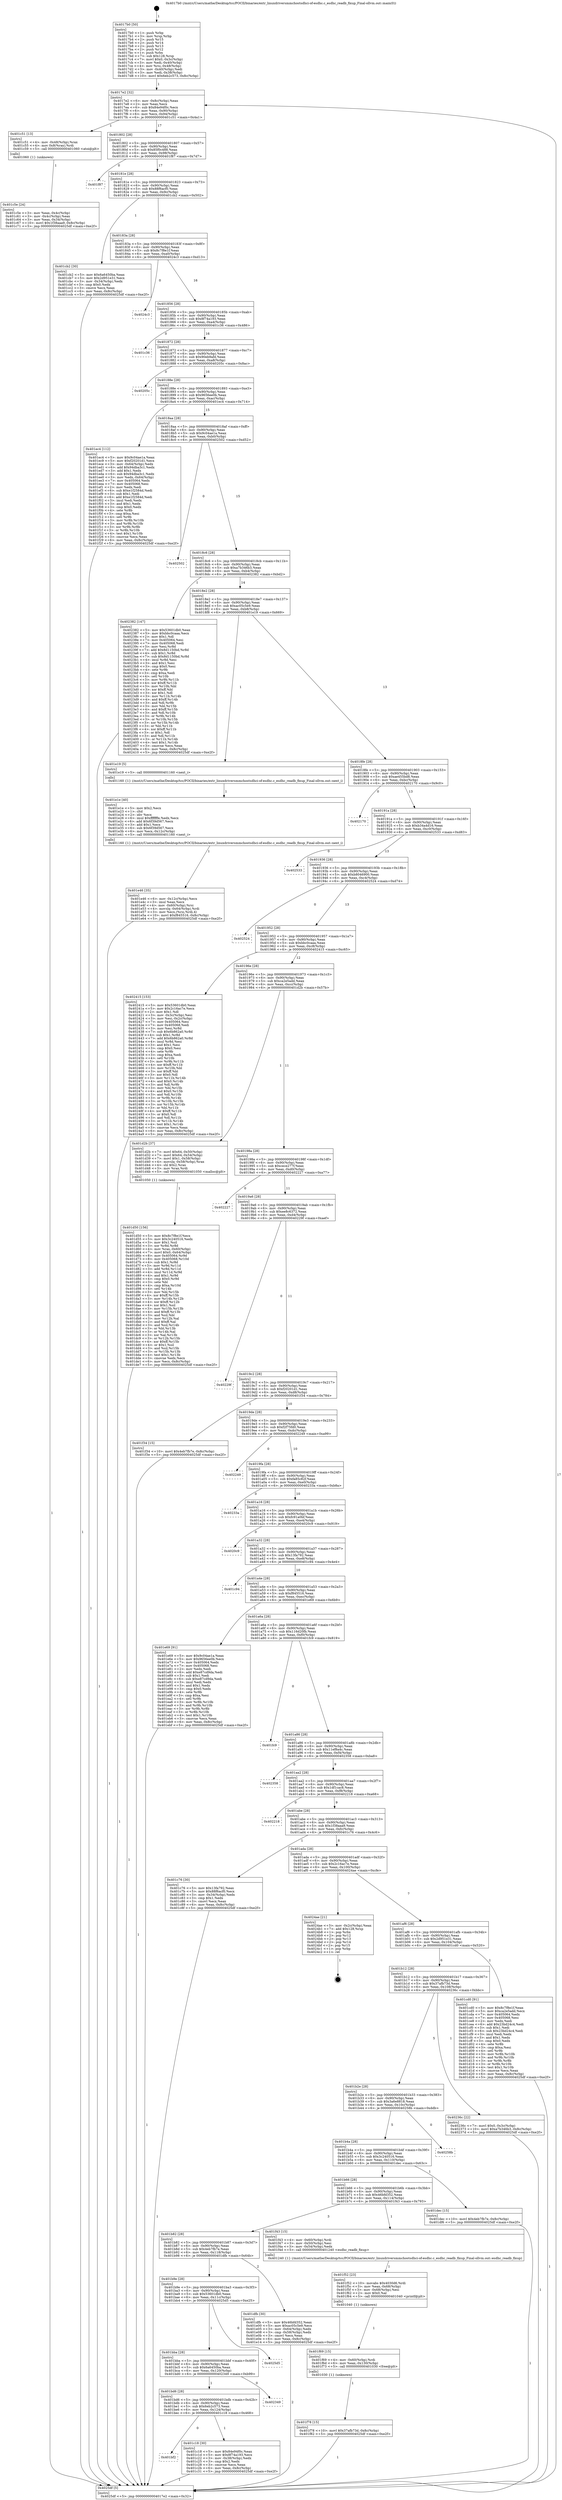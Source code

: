 digraph "0x4017b0" {
  label = "0x4017b0 (/mnt/c/Users/mathe/Desktop/tcc/POCII/binaries/extr_linuxdriversmmchostsdhci-of-esdhc.c_esdhc_readb_fixup_Final-ollvm.out::main(0))"
  labelloc = "t"
  node[shape=record]

  Entry [label="",width=0.3,height=0.3,shape=circle,fillcolor=black,style=filled]
  "0x4017e2" [label="{
     0x4017e2 [32]\l
     | [instrs]\l
     &nbsp;&nbsp;0x4017e2 \<+6\>: mov -0x8c(%rbp),%eax\l
     &nbsp;&nbsp;0x4017e8 \<+2\>: mov %eax,%ecx\l
     &nbsp;&nbsp;0x4017ea \<+6\>: sub $0x84e94f0c,%ecx\l
     &nbsp;&nbsp;0x4017f0 \<+6\>: mov %eax,-0x90(%rbp)\l
     &nbsp;&nbsp;0x4017f6 \<+6\>: mov %ecx,-0x94(%rbp)\l
     &nbsp;&nbsp;0x4017fc \<+6\>: je 0000000000401c51 \<main+0x4a1\>\l
  }"]
  "0x401c51" [label="{
     0x401c51 [13]\l
     | [instrs]\l
     &nbsp;&nbsp;0x401c51 \<+4\>: mov -0x48(%rbp),%rax\l
     &nbsp;&nbsp;0x401c55 \<+4\>: mov 0x8(%rax),%rdi\l
     &nbsp;&nbsp;0x401c59 \<+5\>: call 0000000000401060 \<atoi@plt\>\l
     | [calls]\l
     &nbsp;&nbsp;0x401060 \{1\} (unknown)\l
  }"]
  "0x401802" [label="{
     0x401802 [28]\l
     | [instrs]\l
     &nbsp;&nbsp;0x401802 \<+5\>: jmp 0000000000401807 \<main+0x57\>\l
     &nbsp;&nbsp;0x401807 \<+6\>: mov -0x90(%rbp),%eax\l
     &nbsp;&nbsp;0x40180d \<+5\>: sub $0x85f0c488,%eax\l
     &nbsp;&nbsp;0x401812 \<+6\>: mov %eax,-0x98(%rbp)\l
     &nbsp;&nbsp;0x401818 \<+6\>: je 0000000000401f87 \<main+0x7d7\>\l
  }"]
  Exit [label="",width=0.3,height=0.3,shape=circle,fillcolor=black,style=filled,peripheries=2]
  "0x401f87" [label="{
     0x401f87\l
  }", style=dashed]
  "0x40181e" [label="{
     0x40181e [28]\l
     | [instrs]\l
     &nbsp;&nbsp;0x40181e \<+5\>: jmp 0000000000401823 \<main+0x73\>\l
     &nbsp;&nbsp;0x401823 \<+6\>: mov -0x90(%rbp),%eax\l
     &nbsp;&nbsp;0x401829 \<+5\>: sub $0x88f6acf0,%eax\l
     &nbsp;&nbsp;0x40182e \<+6\>: mov %eax,-0x9c(%rbp)\l
     &nbsp;&nbsp;0x401834 \<+6\>: je 0000000000401cb2 \<main+0x502\>\l
  }"]
  "0x401f78" [label="{
     0x401f78 [15]\l
     | [instrs]\l
     &nbsp;&nbsp;0x401f78 \<+10\>: movl $0x37afb73d,-0x8c(%rbp)\l
     &nbsp;&nbsp;0x401f82 \<+5\>: jmp 00000000004025df \<main+0xe2f\>\l
  }"]
  "0x401cb2" [label="{
     0x401cb2 [30]\l
     | [instrs]\l
     &nbsp;&nbsp;0x401cb2 \<+5\>: mov $0x6a6450ba,%eax\l
     &nbsp;&nbsp;0x401cb7 \<+5\>: mov $0x2d951e31,%ecx\l
     &nbsp;&nbsp;0x401cbc \<+3\>: mov -0x34(%rbp),%edx\l
     &nbsp;&nbsp;0x401cbf \<+3\>: cmp $0x0,%edx\l
     &nbsp;&nbsp;0x401cc2 \<+3\>: cmove %ecx,%eax\l
     &nbsp;&nbsp;0x401cc5 \<+6\>: mov %eax,-0x8c(%rbp)\l
     &nbsp;&nbsp;0x401ccb \<+5\>: jmp 00000000004025df \<main+0xe2f\>\l
  }"]
  "0x40183a" [label="{
     0x40183a [28]\l
     | [instrs]\l
     &nbsp;&nbsp;0x40183a \<+5\>: jmp 000000000040183f \<main+0x8f\>\l
     &nbsp;&nbsp;0x40183f \<+6\>: mov -0x90(%rbp),%eax\l
     &nbsp;&nbsp;0x401845 \<+5\>: sub $0x8c7f8e1f,%eax\l
     &nbsp;&nbsp;0x40184a \<+6\>: mov %eax,-0xa0(%rbp)\l
     &nbsp;&nbsp;0x401850 \<+6\>: je 00000000004024c3 \<main+0xd13\>\l
  }"]
  "0x401f69" [label="{
     0x401f69 [15]\l
     | [instrs]\l
     &nbsp;&nbsp;0x401f69 \<+4\>: mov -0x60(%rbp),%rdi\l
     &nbsp;&nbsp;0x401f6d \<+6\>: mov %eax,-0x130(%rbp)\l
     &nbsp;&nbsp;0x401f73 \<+5\>: call 0000000000401030 \<free@plt\>\l
     | [calls]\l
     &nbsp;&nbsp;0x401030 \{1\} (unknown)\l
  }"]
  "0x4024c3" [label="{
     0x4024c3\l
  }", style=dashed]
  "0x401856" [label="{
     0x401856 [28]\l
     | [instrs]\l
     &nbsp;&nbsp;0x401856 \<+5\>: jmp 000000000040185b \<main+0xab\>\l
     &nbsp;&nbsp;0x40185b \<+6\>: mov -0x90(%rbp),%eax\l
     &nbsp;&nbsp;0x401861 \<+5\>: sub $0x8f74a193,%eax\l
     &nbsp;&nbsp;0x401866 \<+6\>: mov %eax,-0xa4(%rbp)\l
     &nbsp;&nbsp;0x40186c \<+6\>: je 0000000000401c36 \<main+0x486\>\l
  }"]
  "0x401f52" [label="{
     0x401f52 [23]\l
     | [instrs]\l
     &nbsp;&nbsp;0x401f52 \<+10\>: movabs $0x4030d6,%rdi\l
     &nbsp;&nbsp;0x401f5c \<+3\>: mov %eax,-0x68(%rbp)\l
     &nbsp;&nbsp;0x401f5f \<+3\>: mov -0x68(%rbp),%esi\l
     &nbsp;&nbsp;0x401f62 \<+2\>: mov $0x0,%al\l
     &nbsp;&nbsp;0x401f64 \<+5\>: call 0000000000401040 \<printf@plt\>\l
     | [calls]\l
     &nbsp;&nbsp;0x401040 \{1\} (unknown)\l
  }"]
  "0x401c36" [label="{
     0x401c36\l
  }", style=dashed]
  "0x401872" [label="{
     0x401872 [28]\l
     | [instrs]\l
     &nbsp;&nbsp;0x401872 \<+5\>: jmp 0000000000401877 \<main+0xc7\>\l
     &nbsp;&nbsp;0x401877 \<+6\>: mov -0x90(%rbp),%eax\l
     &nbsp;&nbsp;0x40187d \<+5\>: sub $0x90eb9afd,%eax\l
     &nbsp;&nbsp;0x401882 \<+6\>: mov %eax,-0xa8(%rbp)\l
     &nbsp;&nbsp;0x401888 \<+6\>: je 000000000040205c \<main+0x8ac\>\l
  }"]
  "0x401e46" [label="{
     0x401e46 [35]\l
     | [instrs]\l
     &nbsp;&nbsp;0x401e46 \<+6\>: mov -0x12c(%rbp),%ecx\l
     &nbsp;&nbsp;0x401e4c \<+3\>: imul %eax,%ecx\l
     &nbsp;&nbsp;0x401e4f \<+4\>: mov -0x60(%rbp),%rsi\l
     &nbsp;&nbsp;0x401e53 \<+4\>: movslq -0x64(%rbp),%rdi\l
     &nbsp;&nbsp;0x401e57 \<+3\>: mov %ecx,(%rsi,%rdi,4)\l
     &nbsp;&nbsp;0x401e5a \<+10\>: movl $0xf845516,-0x8c(%rbp)\l
     &nbsp;&nbsp;0x401e64 \<+5\>: jmp 00000000004025df \<main+0xe2f\>\l
  }"]
  "0x40205c" [label="{
     0x40205c\l
  }", style=dashed]
  "0x40188e" [label="{
     0x40188e [28]\l
     | [instrs]\l
     &nbsp;&nbsp;0x40188e \<+5\>: jmp 0000000000401893 \<main+0xe3\>\l
     &nbsp;&nbsp;0x401893 \<+6\>: mov -0x90(%rbp),%eax\l
     &nbsp;&nbsp;0x401899 \<+5\>: sub $0x9656ee0b,%eax\l
     &nbsp;&nbsp;0x40189e \<+6\>: mov %eax,-0xac(%rbp)\l
     &nbsp;&nbsp;0x4018a4 \<+6\>: je 0000000000401ec4 \<main+0x714\>\l
  }"]
  "0x401e1e" [label="{
     0x401e1e [40]\l
     | [instrs]\l
     &nbsp;&nbsp;0x401e1e \<+5\>: mov $0x2,%ecx\l
     &nbsp;&nbsp;0x401e23 \<+1\>: cltd\l
     &nbsp;&nbsp;0x401e24 \<+2\>: idiv %ecx\l
     &nbsp;&nbsp;0x401e26 \<+6\>: imul $0xfffffffe,%edx,%ecx\l
     &nbsp;&nbsp;0x401e2c \<+6\>: add $0x6f39d567,%ecx\l
     &nbsp;&nbsp;0x401e32 \<+3\>: add $0x1,%ecx\l
     &nbsp;&nbsp;0x401e35 \<+6\>: sub $0x6f39d567,%ecx\l
     &nbsp;&nbsp;0x401e3b \<+6\>: mov %ecx,-0x12c(%rbp)\l
     &nbsp;&nbsp;0x401e41 \<+5\>: call 0000000000401160 \<next_i\>\l
     | [calls]\l
     &nbsp;&nbsp;0x401160 \{1\} (/mnt/c/Users/mathe/Desktop/tcc/POCII/binaries/extr_linuxdriversmmchostsdhci-of-esdhc.c_esdhc_readb_fixup_Final-ollvm.out::next_i)\l
  }"]
  "0x401ec4" [label="{
     0x401ec4 [112]\l
     | [instrs]\l
     &nbsp;&nbsp;0x401ec4 \<+5\>: mov $0x9c04ae1a,%eax\l
     &nbsp;&nbsp;0x401ec9 \<+5\>: mov $0xf20201d1,%ecx\l
     &nbsp;&nbsp;0x401ece \<+3\>: mov -0x64(%rbp),%edx\l
     &nbsp;&nbsp;0x401ed1 \<+6\>: add $0x94dba3c1,%edx\l
     &nbsp;&nbsp;0x401ed7 \<+3\>: add $0x1,%edx\l
     &nbsp;&nbsp;0x401eda \<+6\>: sub $0x94dba3c1,%edx\l
     &nbsp;&nbsp;0x401ee0 \<+3\>: mov %edx,-0x64(%rbp)\l
     &nbsp;&nbsp;0x401ee3 \<+7\>: mov 0x405064,%edx\l
     &nbsp;&nbsp;0x401eea \<+7\>: mov 0x405068,%esi\l
     &nbsp;&nbsp;0x401ef1 \<+2\>: mov %edx,%edi\l
     &nbsp;&nbsp;0x401ef3 \<+6\>: sub $0xe1f2584d,%edi\l
     &nbsp;&nbsp;0x401ef9 \<+3\>: sub $0x1,%edi\l
     &nbsp;&nbsp;0x401efc \<+6\>: add $0xe1f2584d,%edi\l
     &nbsp;&nbsp;0x401f02 \<+3\>: imul %edi,%edx\l
     &nbsp;&nbsp;0x401f05 \<+3\>: and $0x1,%edx\l
     &nbsp;&nbsp;0x401f08 \<+3\>: cmp $0x0,%edx\l
     &nbsp;&nbsp;0x401f0b \<+4\>: sete %r8b\l
     &nbsp;&nbsp;0x401f0f \<+3\>: cmp $0xa,%esi\l
     &nbsp;&nbsp;0x401f12 \<+4\>: setl %r9b\l
     &nbsp;&nbsp;0x401f16 \<+3\>: mov %r8b,%r10b\l
     &nbsp;&nbsp;0x401f19 \<+3\>: and %r9b,%r10b\l
     &nbsp;&nbsp;0x401f1c \<+3\>: xor %r9b,%r8b\l
     &nbsp;&nbsp;0x401f1f \<+3\>: or %r8b,%r10b\l
     &nbsp;&nbsp;0x401f22 \<+4\>: test $0x1,%r10b\l
     &nbsp;&nbsp;0x401f26 \<+3\>: cmovne %ecx,%eax\l
     &nbsp;&nbsp;0x401f29 \<+6\>: mov %eax,-0x8c(%rbp)\l
     &nbsp;&nbsp;0x401f2f \<+5\>: jmp 00000000004025df \<main+0xe2f\>\l
  }"]
  "0x4018aa" [label="{
     0x4018aa [28]\l
     | [instrs]\l
     &nbsp;&nbsp;0x4018aa \<+5\>: jmp 00000000004018af \<main+0xff\>\l
     &nbsp;&nbsp;0x4018af \<+6\>: mov -0x90(%rbp),%eax\l
     &nbsp;&nbsp;0x4018b5 \<+5\>: sub $0x9c04ae1a,%eax\l
     &nbsp;&nbsp;0x4018ba \<+6\>: mov %eax,-0xb0(%rbp)\l
     &nbsp;&nbsp;0x4018c0 \<+6\>: je 0000000000402502 \<main+0xd52\>\l
  }"]
  "0x401d50" [label="{
     0x401d50 [156]\l
     | [instrs]\l
     &nbsp;&nbsp;0x401d50 \<+5\>: mov $0x8c7f8e1f,%ecx\l
     &nbsp;&nbsp;0x401d55 \<+5\>: mov $0x3c240516,%edx\l
     &nbsp;&nbsp;0x401d5a \<+3\>: mov $0x1,%sil\l
     &nbsp;&nbsp;0x401d5d \<+3\>: xor %r8d,%r8d\l
     &nbsp;&nbsp;0x401d60 \<+4\>: mov %rax,-0x60(%rbp)\l
     &nbsp;&nbsp;0x401d64 \<+7\>: movl $0x0,-0x64(%rbp)\l
     &nbsp;&nbsp;0x401d6b \<+8\>: mov 0x405064,%r9d\l
     &nbsp;&nbsp;0x401d73 \<+8\>: mov 0x405068,%r10d\l
     &nbsp;&nbsp;0x401d7b \<+4\>: sub $0x1,%r8d\l
     &nbsp;&nbsp;0x401d7f \<+3\>: mov %r9d,%r11d\l
     &nbsp;&nbsp;0x401d82 \<+3\>: add %r8d,%r11d\l
     &nbsp;&nbsp;0x401d85 \<+4\>: imul %r11d,%r9d\l
     &nbsp;&nbsp;0x401d89 \<+4\>: and $0x1,%r9d\l
     &nbsp;&nbsp;0x401d8d \<+4\>: cmp $0x0,%r9d\l
     &nbsp;&nbsp;0x401d91 \<+3\>: sete %bl\l
     &nbsp;&nbsp;0x401d94 \<+4\>: cmp $0xa,%r10d\l
     &nbsp;&nbsp;0x401d98 \<+4\>: setl %r14b\l
     &nbsp;&nbsp;0x401d9c \<+3\>: mov %bl,%r15b\l
     &nbsp;&nbsp;0x401d9f \<+4\>: xor $0xff,%r15b\l
     &nbsp;&nbsp;0x401da3 \<+3\>: mov %r14b,%r12b\l
     &nbsp;&nbsp;0x401da6 \<+4\>: xor $0xff,%r12b\l
     &nbsp;&nbsp;0x401daa \<+4\>: xor $0x1,%sil\l
     &nbsp;&nbsp;0x401dae \<+3\>: mov %r15b,%r13b\l
     &nbsp;&nbsp;0x401db1 \<+4\>: and $0xff,%r13b\l
     &nbsp;&nbsp;0x401db5 \<+3\>: and %sil,%bl\l
     &nbsp;&nbsp;0x401db8 \<+3\>: mov %r12b,%al\l
     &nbsp;&nbsp;0x401dbb \<+2\>: and $0xff,%al\l
     &nbsp;&nbsp;0x401dbd \<+3\>: and %sil,%r14b\l
     &nbsp;&nbsp;0x401dc0 \<+3\>: or %bl,%r13b\l
     &nbsp;&nbsp;0x401dc3 \<+3\>: or %r14b,%al\l
     &nbsp;&nbsp;0x401dc6 \<+3\>: xor %al,%r13b\l
     &nbsp;&nbsp;0x401dc9 \<+3\>: or %r12b,%r15b\l
     &nbsp;&nbsp;0x401dcc \<+4\>: xor $0xff,%r15b\l
     &nbsp;&nbsp;0x401dd0 \<+4\>: or $0x1,%sil\l
     &nbsp;&nbsp;0x401dd4 \<+3\>: and %sil,%r15b\l
     &nbsp;&nbsp;0x401dd7 \<+3\>: or %r15b,%r13b\l
     &nbsp;&nbsp;0x401dda \<+4\>: test $0x1,%r13b\l
     &nbsp;&nbsp;0x401dde \<+3\>: cmovne %edx,%ecx\l
     &nbsp;&nbsp;0x401de1 \<+6\>: mov %ecx,-0x8c(%rbp)\l
     &nbsp;&nbsp;0x401de7 \<+5\>: jmp 00000000004025df \<main+0xe2f\>\l
  }"]
  "0x402502" [label="{
     0x402502\l
  }", style=dashed]
  "0x4018c6" [label="{
     0x4018c6 [28]\l
     | [instrs]\l
     &nbsp;&nbsp;0x4018c6 \<+5\>: jmp 00000000004018cb \<main+0x11b\>\l
     &nbsp;&nbsp;0x4018cb \<+6\>: mov -0x90(%rbp),%eax\l
     &nbsp;&nbsp;0x4018d1 \<+5\>: sub $0xa7b346b3,%eax\l
     &nbsp;&nbsp;0x4018d6 \<+6\>: mov %eax,-0xb4(%rbp)\l
     &nbsp;&nbsp;0x4018dc \<+6\>: je 0000000000402382 \<main+0xbd2\>\l
  }"]
  "0x401c5e" [label="{
     0x401c5e [24]\l
     | [instrs]\l
     &nbsp;&nbsp;0x401c5e \<+3\>: mov %eax,-0x4c(%rbp)\l
     &nbsp;&nbsp;0x401c61 \<+3\>: mov -0x4c(%rbp),%eax\l
     &nbsp;&nbsp;0x401c64 \<+3\>: mov %eax,-0x34(%rbp)\l
     &nbsp;&nbsp;0x401c67 \<+10\>: movl $0x1f38aaa9,-0x8c(%rbp)\l
     &nbsp;&nbsp;0x401c71 \<+5\>: jmp 00000000004025df \<main+0xe2f\>\l
  }"]
  "0x402382" [label="{
     0x402382 [147]\l
     | [instrs]\l
     &nbsp;&nbsp;0x402382 \<+5\>: mov $0x53601db0,%eax\l
     &nbsp;&nbsp;0x402387 \<+5\>: mov $0xbbc0caaa,%ecx\l
     &nbsp;&nbsp;0x40238c \<+2\>: mov $0x1,%dl\l
     &nbsp;&nbsp;0x40238e \<+7\>: mov 0x405064,%esi\l
     &nbsp;&nbsp;0x402395 \<+7\>: mov 0x405068,%edi\l
     &nbsp;&nbsp;0x40239c \<+3\>: mov %esi,%r8d\l
     &nbsp;&nbsp;0x40239f \<+7\>: add $0x8d1150bd,%r8d\l
     &nbsp;&nbsp;0x4023a6 \<+4\>: sub $0x1,%r8d\l
     &nbsp;&nbsp;0x4023aa \<+7\>: sub $0x8d1150bd,%r8d\l
     &nbsp;&nbsp;0x4023b1 \<+4\>: imul %r8d,%esi\l
     &nbsp;&nbsp;0x4023b5 \<+3\>: and $0x1,%esi\l
     &nbsp;&nbsp;0x4023b8 \<+3\>: cmp $0x0,%esi\l
     &nbsp;&nbsp;0x4023bb \<+4\>: sete %r9b\l
     &nbsp;&nbsp;0x4023bf \<+3\>: cmp $0xa,%edi\l
     &nbsp;&nbsp;0x4023c2 \<+4\>: setl %r10b\l
     &nbsp;&nbsp;0x4023c6 \<+3\>: mov %r9b,%r11b\l
     &nbsp;&nbsp;0x4023c9 \<+4\>: xor $0xff,%r11b\l
     &nbsp;&nbsp;0x4023cd \<+3\>: mov %r10b,%bl\l
     &nbsp;&nbsp;0x4023d0 \<+3\>: xor $0xff,%bl\l
     &nbsp;&nbsp;0x4023d3 \<+3\>: xor $0x1,%dl\l
     &nbsp;&nbsp;0x4023d6 \<+3\>: mov %r11b,%r14b\l
     &nbsp;&nbsp;0x4023d9 \<+4\>: and $0xff,%r14b\l
     &nbsp;&nbsp;0x4023dd \<+3\>: and %dl,%r9b\l
     &nbsp;&nbsp;0x4023e0 \<+3\>: mov %bl,%r15b\l
     &nbsp;&nbsp;0x4023e3 \<+4\>: and $0xff,%r15b\l
     &nbsp;&nbsp;0x4023e7 \<+3\>: and %dl,%r10b\l
     &nbsp;&nbsp;0x4023ea \<+3\>: or %r9b,%r14b\l
     &nbsp;&nbsp;0x4023ed \<+3\>: or %r10b,%r15b\l
     &nbsp;&nbsp;0x4023f0 \<+3\>: xor %r15b,%r14b\l
     &nbsp;&nbsp;0x4023f3 \<+3\>: or %bl,%r11b\l
     &nbsp;&nbsp;0x4023f6 \<+4\>: xor $0xff,%r11b\l
     &nbsp;&nbsp;0x4023fa \<+3\>: or $0x1,%dl\l
     &nbsp;&nbsp;0x4023fd \<+3\>: and %dl,%r11b\l
     &nbsp;&nbsp;0x402400 \<+3\>: or %r11b,%r14b\l
     &nbsp;&nbsp;0x402403 \<+4\>: test $0x1,%r14b\l
     &nbsp;&nbsp;0x402407 \<+3\>: cmovne %ecx,%eax\l
     &nbsp;&nbsp;0x40240a \<+6\>: mov %eax,-0x8c(%rbp)\l
     &nbsp;&nbsp;0x402410 \<+5\>: jmp 00000000004025df \<main+0xe2f\>\l
  }"]
  "0x4018e2" [label="{
     0x4018e2 [28]\l
     | [instrs]\l
     &nbsp;&nbsp;0x4018e2 \<+5\>: jmp 00000000004018e7 \<main+0x137\>\l
     &nbsp;&nbsp;0x4018e7 \<+6\>: mov -0x90(%rbp),%eax\l
     &nbsp;&nbsp;0x4018ed \<+5\>: sub $0xac05c5e9,%eax\l
     &nbsp;&nbsp;0x4018f2 \<+6\>: mov %eax,-0xb8(%rbp)\l
     &nbsp;&nbsp;0x4018f8 \<+6\>: je 0000000000401e19 \<main+0x669\>\l
  }"]
  "0x4017b0" [label="{
     0x4017b0 [50]\l
     | [instrs]\l
     &nbsp;&nbsp;0x4017b0 \<+1\>: push %rbp\l
     &nbsp;&nbsp;0x4017b1 \<+3\>: mov %rsp,%rbp\l
     &nbsp;&nbsp;0x4017b4 \<+2\>: push %r15\l
     &nbsp;&nbsp;0x4017b6 \<+2\>: push %r14\l
     &nbsp;&nbsp;0x4017b8 \<+2\>: push %r13\l
     &nbsp;&nbsp;0x4017ba \<+2\>: push %r12\l
     &nbsp;&nbsp;0x4017bc \<+1\>: push %rbx\l
     &nbsp;&nbsp;0x4017bd \<+7\>: sub $0x128,%rsp\l
     &nbsp;&nbsp;0x4017c4 \<+7\>: movl $0x0,-0x3c(%rbp)\l
     &nbsp;&nbsp;0x4017cb \<+3\>: mov %edi,-0x40(%rbp)\l
     &nbsp;&nbsp;0x4017ce \<+4\>: mov %rsi,-0x48(%rbp)\l
     &nbsp;&nbsp;0x4017d2 \<+3\>: mov -0x40(%rbp),%edi\l
     &nbsp;&nbsp;0x4017d5 \<+3\>: mov %edi,-0x38(%rbp)\l
     &nbsp;&nbsp;0x4017d8 \<+10\>: movl $0x6eb2c573,-0x8c(%rbp)\l
  }"]
  "0x401e19" [label="{
     0x401e19 [5]\l
     | [instrs]\l
     &nbsp;&nbsp;0x401e19 \<+5\>: call 0000000000401160 \<next_i\>\l
     | [calls]\l
     &nbsp;&nbsp;0x401160 \{1\} (/mnt/c/Users/mathe/Desktop/tcc/POCII/binaries/extr_linuxdriversmmchostsdhci-of-esdhc.c_esdhc_readb_fixup_Final-ollvm.out::next_i)\l
  }"]
  "0x4018fe" [label="{
     0x4018fe [28]\l
     | [instrs]\l
     &nbsp;&nbsp;0x4018fe \<+5\>: jmp 0000000000401903 \<main+0x153\>\l
     &nbsp;&nbsp;0x401903 \<+6\>: mov -0x90(%rbp),%eax\l
     &nbsp;&nbsp;0x401909 \<+5\>: sub $0xae455bd8,%eax\l
     &nbsp;&nbsp;0x40190e \<+6\>: mov %eax,-0xbc(%rbp)\l
     &nbsp;&nbsp;0x401914 \<+6\>: je 0000000000402170 \<main+0x9c0\>\l
  }"]
  "0x4025df" [label="{
     0x4025df [5]\l
     | [instrs]\l
     &nbsp;&nbsp;0x4025df \<+5\>: jmp 00000000004017e2 \<main+0x32\>\l
  }"]
  "0x402170" [label="{
     0x402170\l
  }", style=dashed]
  "0x40191a" [label="{
     0x40191a [28]\l
     | [instrs]\l
     &nbsp;&nbsp;0x40191a \<+5\>: jmp 000000000040191f \<main+0x16f\>\l
     &nbsp;&nbsp;0x40191f \<+6\>: mov -0x90(%rbp),%eax\l
     &nbsp;&nbsp;0x401925 \<+5\>: sub $0xb34a4d16,%eax\l
     &nbsp;&nbsp;0x40192a \<+6\>: mov %eax,-0xc0(%rbp)\l
     &nbsp;&nbsp;0x401930 \<+6\>: je 0000000000402533 \<main+0xd83\>\l
  }"]
  "0x401bf2" [label="{
     0x401bf2\l
  }", style=dashed]
  "0x402533" [label="{
     0x402533\l
  }", style=dashed]
  "0x401936" [label="{
     0x401936 [28]\l
     | [instrs]\l
     &nbsp;&nbsp;0x401936 \<+5\>: jmp 000000000040193b \<main+0x18b\>\l
     &nbsp;&nbsp;0x40193b \<+6\>: mov -0x90(%rbp),%eax\l
     &nbsp;&nbsp;0x401941 \<+5\>: sub $0xb8046900,%eax\l
     &nbsp;&nbsp;0x401946 \<+6\>: mov %eax,-0xc4(%rbp)\l
     &nbsp;&nbsp;0x40194c \<+6\>: je 0000000000402524 \<main+0xd74\>\l
  }"]
  "0x401c18" [label="{
     0x401c18 [30]\l
     | [instrs]\l
     &nbsp;&nbsp;0x401c18 \<+5\>: mov $0x84e94f0c,%eax\l
     &nbsp;&nbsp;0x401c1d \<+5\>: mov $0x8f74a193,%ecx\l
     &nbsp;&nbsp;0x401c22 \<+3\>: mov -0x38(%rbp),%edx\l
     &nbsp;&nbsp;0x401c25 \<+3\>: cmp $0x2,%edx\l
     &nbsp;&nbsp;0x401c28 \<+3\>: cmovne %ecx,%eax\l
     &nbsp;&nbsp;0x401c2b \<+6\>: mov %eax,-0x8c(%rbp)\l
     &nbsp;&nbsp;0x401c31 \<+5\>: jmp 00000000004025df \<main+0xe2f\>\l
  }"]
  "0x402524" [label="{
     0x402524\l
  }", style=dashed]
  "0x401952" [label="{
     0x401952 [28]\l
     | [instrs]\l
     &nbsp;&nbsp;0x401952 \<+5\>: jmp 0000000000401957 \<main+0x1a7\>\l
     &nbsp;&nbsp;0x401957 \<+6\>: mov -0x90(%rbp),%eax\l
     &nbsp;&nbsp;0x40195d \<+5\>: sub $0xbbc0caaa,%eax\l
     &nbsp;&nbsp;0x401962 \<+6\>: mov %eax,-0xc8(%rbp)\l
     &nbsp;&nbsp;0x401968 \<+6\>: je 0000000000402415 \<main+0xc65\>\l
  }"]
  "0x401bd6" [label="{
     0x401bd6 [28]\l
     | [instrs]\l
     &nbsp;&nbsp;0x401bd6 \<+5\>: jmp 0000000000401bdb \<main+0x42b\>\l
     &nbsp;&nbsp;0x401bdb \<+6\>: mov -0x90(%rbp),%eax\l
     &nbsp;&nbsp;0x401be1 \<+5\>: sub $0x6eb2c573,%eax\l
     &nbsp;&nbsp;0x401be6 \<+6\>: mov %eax,-0x124(%rbp)\l
     &nbsp;&nbsp;0x401bec \<+6\>: je 0000000000401c18 \<main+0x468\>\l
  }"]
  "0x402415" [label="{
     0x402415 [153]\l
     | [instrs]\l
     &nbsp;&nbsp;0x402415 \<+5\>: mov $0x53601db0,%eax\l
     &nbsp;&nbsp;0x40241a \<+5\>: mov $0x2c16ac7e,%ecx\l
     &nbsp;&nbsp;0x40241f \<+2\>: mov $0x1,%dl\l
     &nbsp;&nbsp;0x402421 \<+3\>: mov -0x3c(%rbp),%esi\l
     &nbsp;&nbsp;0x402424 \<+3\>: mov %esi,-0x2c(%rbp)\l
     &nbsp;&nbsp;0x402427 \<+7\>: mov 0x405064,%esi\l
     &nbsp;&nbsp;0x40242e \<+7\>: mov 0x405068,%edi\l
     &nbsp;&nbsp;0x402435 \<+3\>: mov %esi,%r8d\l
     &nbsp;&nbsp;0x402438 \<+7\>: sub $0x6b862a0,%r8d\l
     &nbsp;&nbsp;0x40243f \<+4\>: sub $0x1,%r8d\l
     &nbsp;&nbsp;0x402443 \<+7\>: add $0x6b862a0,%r8d\l
     &nbsp;&nbsp;0x40244a \<+4\>: imul %r8d,%esi\l
     &nbsp;&nbsp;0x40244e \<+3\>: and $0x1,%esi\l
     &nbsp;&nbsp;0x402451 \<+3\>: cmp $0x0,%esi\l
     &nbsp;&nbsp;0x402454 \<+4\>: sete %r9b\l
     &nbsp;&nbsp;0x402458 \<+3\>: cmp $0xa,%edi\l
     &nbsp;&nbsp;0x40245b \<+4\>: setl %r10b\l
     &nbsp;&nbsp;0x40245f \<+3\>: mov %r9b,%r11b\l
     &nbsp;&nbsp;0x402462 \<+4\>: xor $0xff,%r11b\l
     &nbsp;&nbsp;0x402466 \<+3\>: mov %r10b,%bl\l
     &nbsp;&nbsp;0x402469 \<+3\>: xor $0xff,%bl\l
     &nbsp;&nbsp;0x40246c \<+3\>: xor $0x0,%dl\l
     &nbsp;&nbsp;0x40246f \<+3\>: mov %r11b,%r14b\l
     &nbsp;&nbsp;0x402472 \<+4\>: and $0x0,%r14b\l
     &nbsp;&nbsp;0x402476 \<+3\>: and %dl,%r9b\l
     &nbsp;&nbsp;0x402479 \<+3\>: mov %bl,%r15b\l
     &nbsp;&nbsp;0x40247c \<+4\>: and $0x0,%r15b\l
     &nbsp;&nbsp;0x402480 \<+3\>: and %dl,%r10b\l
     &nbsp;&nbsp;0x402483 \<+3\>: or %r9b,%r14b\l
     &nbsp;&nbsp;0x402486 \<+3\>: or %r10b,%r15b\l
     &nbsp;&nbsp;0x402489 \<+3\>: xor %r15b,%r14b\l
     &nbsp;&nbsp;0x40248c \<+3\>: or %bl,%r11b\l
     &nbsp;&nbsp;0x40248f \<+4\>: xor $0xff,%r11b\l
     &nbsp;&nbsp;0x402493 \<+3\>: or $0x0,%dl\l
     &nbsp;&nbsp;0x402496 \<+3\>: and %dl,%r11b\l
     &nbsp;&nbsp;0x402499 \<+3\>: or %r11b,%r14b\l
     &nbsp;&nbsp;0x40249c \<+4\>: test $0x1,%r14b\l
     &nbsp;&nbsp;0x4024a0 \<+3\>: cmovne %ecx,%eax\l
     &nbsp;&nbsp;0x4024a3 \<+6\>: mov %eax,-0x8c(%rbp)\l
     &nbsp;&nbsp;0x4024a9 \<+5\>: jmp 00000000004025df \<main+0xe2f\>\l
  }"]
  "0x40196e" [label="{
     0x40196e [28]\l
     | [instrs]\l
     &nbsp;&nbsp;0x40196e \<+5\>: jmp 0000000000401973 \<main+0x1c3\>\l
     &nbsp;&nbsp;0x401973 \<+6\>: mov -0x90(%rbp),%eax\l
     &nbsp;&nbsp;0x401979 \<+5\>: sub $0xca2e5add,%eax\l
     &nbsp;&nbsp;0x40197e \<+6\>: mov %eax,-0xcc(%rbp)\l
     &nbsp;&nbsp;0x401984 \<+6\>: je 0000000000401d2b \<main+0x57b\>\l
  }"]
  "0x402349" [label="{
     0x402349\l
  }", style=dashed]
  "0x401d2b" [label="{
     0x401d2b [37]\l
     | [instrs]\l
     &nbsp;&nbsp;0x401d2b \<+7\>: movl $0x64,-0x50(%rbp)\l
     &nbsp;&nbsp;0x401d32 \<+7\>: movl $0x64,-0x54(%rbp)\l
     &nbsp;&nbsp;0x401d39 \<+7\>: movl $0x1,-0x58(%rbp)\l
     &nbsp;&nbsp;0x401d40 \<+4\>: movslq -0x58(%rbp),%rax\l
     &nbsp;&nbsp;0x401d44 \<+4\>: shl $0x2,%rax\l
     &nbsp;&nbsp;0x401d48 \<+3\>: mov %rax,%rdi\l
     &nbsp;&nbsp;0x401d4b \<+5\>: call 0000000000401050 \<malloc@plt\>\l
     | [calls]\l
     &nbsp;&nbsp;0x401050 \{1\} (unknown)\l
  }"]
  "0x40198a" [label="{
     0x40198a [28]\l
     | [instrs]\l
     &nbsp;&nbsp;0x40198a \<+5\>: jmp 000000000040198f \<main+0x1df\>\l
     &nbsp;&nbsp;0x40198f \<+6\>: mov -0x90(%rbp),%eax\l
     &nbsp;&nbsp;0x401995 \<+5\>: sub $0xcece277f,%eax\l
     &nbsp;&nbsp;0x40199a \<+6\>: mov %eax,-0xd0(%rbp)\l
     &nbsp;&nbsp;0x4019a0 \<+6\>: je 0000000000402227 \<main+0xa77\>\l
  }"]
  "0x401bba" [label="{
     0x401bba [28]\l
     | [instrs]\l
     &nbsp;&nbsp;0x401bba \<+5\>: jmp 0000000000401bbf \<main+0x40f\>\l
     &nbsp;&nbsp;0x401bbf \<+6\>: mov -0x90(%rbp),%eax\l
     &nbsp;&nbsp;0x401bc5 \<+5\>: sub $0x6a6450ba,%eax\l
     &nbsp;&nbsp;0x401bca \<+6\>: mov %eax,-0x120(%rbp)\l
     &nbsp;&nbsp;0x401bd0 \<+6\>: je 0000000000402349 \<main+0xb99\>\l
  }"]
  "0x402227" [label="{
     0x402227\l
  }", style=dashed]
  "0x4019a6" [label="{
     0x4019a6 [28]\l
     | [instrs]\l
     &nbsp;&nbsp;0x4019a6 \<+5\>: jmp 00000000004019ab \<main+0x1fb\>\l
     &nbsp;&nbsp;0x4019ab \<+6\>: mov -0x90(%rbp),%eax\l
     &nbsp;&nbsp;0x4019b1 \<+5\>: sub $0xee8c6372,%eax\l
     &nbsp;&nbsp;0x4019b6 \<+6\>: mov %eax,-0xd4(%rbp)\l
     &nbsp;&nbsp;0x4019bc \<+6\>: je 000000000040229f \<main+0xaef\>\l
  }"]
  "0x4025d5" [label="{
     0x4025d5\l
  }", style=dashed]
  "0x40229f" [label="{
     0x40229f\l
  }", style=dashed]
  "0x4019c2" [label="{
     0x4019c2 [28]\l
     | [instrs]\l
     &nbsp;&nbsp;0x4019c2 \<+5\>: jmp 00000000004019c7 \<main+0x217\>\l
     &nbsp;&nbsp;0x4019c7 \<+6\>: mov -0x90(%rbp),%eax\l
     &nbsp;&nbsp;0x4019cd \<+5\>: sub $0xf20201d1,%eax\l
     &nbsp;&nbsp;0x4019d2 \<+6\>: mov %eax,-0xd8(%rbp)\l
     &nbsp;&nbsp;0x4019d8 \<+6\>: je 0000000000401f34 \<main+0x784\>\l
  }"]
  "0x401b9e" [label="{
     0x401b9e [28]\l
     | [instrs]\l
     &nbsp;&nbsp;0x401b9e \<+5\>: jmp 0000000000401ba3 \<main+0x3f3\>\l
     &nbsp;&nbsp;0x401ba3 \<+6\>: mov -0x90(%rbp),%eax\l
     &nbsp;&nbsp;0x401ba9 \<+5\>: sub $0x53601db0,%eax\l
     &nbsp;&nbsp;0x401bae \<+6\>: mov %eax,-0x11c(%rbp)\l
     &nbsp;&nbsp;0x401bb4 \<+6\>: je 00000000004025d5 \<main+0xe25\>\l
  }"]
  "0x401f34" [label="{
     0x401f34 [15]\l
     | [instrs]\l
     &nbsp;&nbsp;0x401f34 \<+10\>: movl $0x4eb7fb7e,-0x8c(%rbp)\l
     &nbsp;&nbsp;0x401f3e \<+5\>: jmp 00000000004025df \<main+0xe2f\>\l
  }"]
  "0x4019de" [label="{
     0x4019de [28]\l
     | [instrs]\l
     &nbsp;&nbsp;0x4019de \<+5\>: jmp 00000000004019e3 \<main+0x233\>\l
     &nbsp;&nbsp;0x4019e3 \<+6\>: mov -0x90(%rbp),%eax\l
     &nbsp;&nbsp;0x4019e9 \<+5\>: sub $0xf2f75fd0,%eax\l
     &nbsp;&nbsp;0x4019ee \<+6\>: mov %eax,-0xdc(%rbp)\l
     &nbsp;&nbsp;0x4019f4 \<+6\>: je 0000000000402249 \<main+0xa99\>\l
  }"]
  "0x401dfb" [label="{
     0x401dfb [30]\l
     | [instrs]\l
     &nbsp;&nbsp;0x401dfb \<+5\>: mov $0x46bfd352,%eax\l
     &nbsp;&nbsp;0x401e00 \<+5\>: mov $0xac05c5e9,%ecx\l
     &nbsp;&nbsp;0x401e05 \<+3\>: mov -0x64(%rbp),%edx\l
     &nbsp;&nbsp;0x401e08 \<+3\>: cmp -0x58(%rbp),%edx\l
     &nbsp;&nbsp;0x401e0b \<+3\>: cmovl %ecx,%eax\l
     &nbsp;&nbsp;0x401e0e \<+6\>: mov %eax,-0x8c(%rbp)\l
     &nbsp;&nbsp;0x401e14 \<+5\>: jmp 00000000004025df \<main+0xe2f\>\l
  }"]
  "0x402249" [label="{
     0x402249\l
  }", style=dashed]
  "0x4019fa" [label="{
     0x4019fa [28]\l
     | [instrs]\l
     &nbsp;&nbsp;0x4019fa \<+5\>: jmp 00000000004019ff \<main+0x24f\>\l
     &nbsp;&nbsp;0x4019ff \<+6\>: mov -0x90(%rbp),%eax\l
     &nbsp;&nbsp;0x401a05 \<+5\>: sub $0xfa85c82f,%eax\l
     &nbsp;&nbsp;0x401a0a \<+6\>: mov %eax,-0xe0(%rbp)\l
     &nbsp;&nbsp;0x401a10 \<+6\>: je 000000000040233a \<main+0xb8a\>\l
  }"]
  "0x401b82" [label="{
     0x401b82 [28]\l
     | [instrs]\l
     &nbsp;&nbsp;0x401b82 \<+5\>: jmp 0000000000401b87 \<main+0x3d7\>\l
     &nbsp;&nbsp;0x401b87 \<+6\>: mov -0x90(%rbp),%eax\l
     &nbsp;&nbsp;0x401b8d \<+5\>: sub $0x4eb7fb7e,%eax\l
     &nbsp;&nbsp;0x401b92 \<+6\>: mov %eax,-0x118(%rbp)\l
     &nbsp;&nbsp;0x401b98 \<+6\>: je 0000000000401dfb \<main+0x64b\>\l
  }"]
  "0x40233a" [label="{
     0x40233a\l
  }", style=dashed]
  "0x401a16" [label="{
     0x401a16 [28]\l
     | [instrs]\l
     &nbsp;&nbsp;0x401a16 \<+5\>: jmp 0000000000401a1b \<main+0x26b\>\l
     &nbsp;&nbsp;0x401a1b \<+6\>: mov -0x90(%rbp),%eax\l
     &nbsp;&nbsp;0x401a21 \<+5\>: sub $0xfc91a0bf,%eax\l
     &nbsp;&nbsp;0x401a26 \<+6\>: mov %eax,-0xe4(%rbp)\l
     &nbsp;&nbsp;0x401a2c \<+6\>: je 00000000004020c9 \<main+0x919\>\l
  }"]
  "0x401f43" [label="{
     0x401f43 [15]\l
     | [instrs]\l
     &nbsp;&nbsp;0x401f43 \<+4\>: mov -0x60(%rbp),%rdi\l
     &nbsp;&nbsp;0x401f47 \<+3\>: mov -0x50(%rbp),%esi\l
     &nbsp;&nbsp;0x401f4a \<+3\>: mov -0x54(%rbp),%edx\l
     &nbsp;&nbsp;0x401f4d \<+5\>: call 0000000000401240 \<esdhc_readb_fixup\>\l
     | [calls]\l
     &nbsp;&nbsp;0x401240 \{1\} (/mnt/c/Users/mathe/Desktop/tcc/POCII/binaries/extr_linuxdriversmmchostsdhci-of-esdhc.c_esdhc_readb_fixup_Final-ollvm.out::esdhc_readb_fixup)\l
  }"]
  "0x4020c9" [label="{
     0x4020c9\l
  }", style=dashed]
  "0x401a32" [label="{
     0x401a32 [28]\l
     | [instrs]\l
     &nbsp;&nbsp;0x401a32 \<+5\>: jmp 0000000000401a37 \<main+0x287\>\l
     &nbsp;&nbsp;0x401a37 \<+6\>: mov -0x90(%rbp),%eax\l
     &nbsp;&nbsp;0x401a3d \<+5\>: sub $0x13fa792,%eax\l
     &nbsp;&nbsp;0x401a42 \<+6\>: mov %eax,-0xe8(%rbp)\l
     &nbsp;&nbsp;0x401a48 \<+6\>: je 0000000000401c94 \<main+0x4e4\>\l
  }"]
  "0x401b66" [label="{
     0x401b66 [28]\l
     | [instrs]\l
     &nbsp;&nbsp;0x401b66 \<+5\>: jmp 0000000000401b6b \<main+0x3bb\>\l
     &nbsp;&nbsp;0x401b6b \<+6\>: mov -0x90(%rbp),%eax\l
     &nbsp;&nbsp;0x401b71 \<+5\>: sub $0x46bfd352,%eax\l
     &nbsp;&nbsp;0x401b76 \<+6\>: mov %eax,-0x114(%rbp)\l
     &nbsp;&nbsp;0x401b7c \<+6\>: je 0000000000401f43 \<main+0x793\>\l
  }"]
  "0x401c94" [label="{
     0x401c94\l
  }", style=dashed]
  "0x401a4e" [label="{
     0x401a4e [28]\l
     | [instrs]\l
     &nbsp;&nbsp;0x401a4e \<+5\>: jmp 0000000000401a53 \<main+0x2a3\>\l
     &nbsp;&nbsp;0x401a53 \<+6\>: mov -0x90(%rbp),%eax\l
     &nbsp;&nbsp;0x401a59 \<+5\>: sub $0xf845516,%eax\l
     &nbsp;&nbsp;0x401a5e \<+6\>: mov %eax,-0xec(%rbp)\l
     &nbsp;&nbsp;0x401a64 \<+6\>: je 0000000000401e69 \<main+0x6b9\>\l
  }"]
  "0x401dec" [label="{
     0x401dec [15]\l
     | [instrs]\l
     &nbsp;&nbsp;0x401dec \<+10\>: movl $0x4eb7fb7e,-0x8c(%rbp)\l
     &nbsp;&nbsp;0x401df6 \<+5\>: jmp 00000000004025df \<main+0xe2f\>\l
  }"]
  "0x401e69" [label="{
     0x401e69 [91]\l
     | [instrs]\l
     &nbsp;&nbsp;0x401e69 \<+5\>: mov $0x9c04ae1a,%eax\l
     &nbsp;&nbsp;0x401e6e \<+5\>: mov $0x9656ee0b,%ecx\l
     &nbsp;&nbsp;0x401e73 \<+7\>: mov 0x405064,%edx\l
     &nbsp;&nbsp;0x401e7a \<+7\>: mov 0x405068,%esi\l
     &nbsp;&nbsp;0x401e81 \<+2\>: mov %edx,%edi\l
     &nbsp;&nbsp;0x401e83 \<+6\>: add $0xe87cd9da,%edi\l
     &nbsp;&nbsp;0x401e89 \<+3\>: sub $0x1,%edi\l
     &nbsp;&nbsp;0x401e8c \<+6\>: sub $0xe87cd9da,%edi\l
     &nbsp;&nbsp;0x401e92 \<+3\>: imul %edi,%edx\l
     &nbsp;&nbsp;0x401e95 \<+3\>: and $0x1,%edx\l
     &nbsp;&nbsp;0x401e98 \<+3\>: cmp $0x0,%edx\l
     &nbsp;&nbsp;0x401e9b \<+4\>: sete %r8b\l
     &nbsp;&nbsp;0x401e9f \<+3\>: cmp $0xa,%esi\l
     &nbsp;&nbsp;0x401ea2 \<+4\>: setl %r9b\l
     &nbsp;&nbsp;0x401ea6 \<+3\>: mov %r8b,%r10b\l
     &nbsp;&nbsp;0x401ea9 \<+3\>: and %r9b,%r10b\l
     &nbsp;&nbsp;0x401eac \<+3\>: xor %r9b,%r8b\l
     &nbsp;&nbsp;0x401eaf \<+3\>: or %r8b,%r10b\l
     &nbsp;&nbsp;0x401eb2 \<+4\>: test $0x1,%r10b\l
     &nbsp;&nbsp;0x401eb6 \<+3\>: cmovne %ecx,%eax\l
     &nbsp;&nbsp;0x401eb9 \<+6\>: mov %eax,-0x8c(%rbp)\l
     &nbsp;&nbsp;0x401ebf \<+5\>: jmp 00000000004025df \<main+0xe2f\>\l
  }"]
  "0x401a6a" [label="{
     0x401a6a [28]\l
     | [instrs]\l
     &nbsp;&nbsp;0x401a6a \<+5\>: jmp 0000000000401a6f \<main+0x2bf\>\l
     &nbsp;&nbsp;0x401a6f \<+6\>: mov -0x90(%rbp),%eax\l
     &nbsp;&nbsp;0x401a75 \<+5\>: sub $0x116d20fb,%eax\l
     &nbsp;&nbsp;0x401a7a \<+6\>: mov %eax,-0xf0(%rbp)\l
     &nbsp;&nbsp;0x401a80 \<+6\>: je 0000000000401fc9 \<main+0x819\>\l
  }"]
  "0x401b4a" [label="{
     0x401b4a [28]\l
     | [instrs]\l
     &nbsp;&nbsp;0x401b4a \<+5\>: jmp 0000000000401b4f \<main+0x39f\>\l
     &nbsp;&nbsp;0x401b4f \<+6\>: mov -0x90(%rbp),%eax\l
     &nbsp;&nbsp;0x401b55 \<+5\>: sub $0x3c240516,%eax\l
     &nbsp;&nbsp;0x401b5a \<+6\>: mov %eax,-0x110(%rbp)\l
     &nbsp;&nbsp;0x401b60 \<+6\>: je 0000000000401dec \<main+0x63c\>\l
  }"]
  "0x401fc9" [label="{
     0x401fc9\l
  }", style=dashed]
  "0x401a86" [label="{
     0x401a86 [28]\l
     | [instrs]\l
     &nbsp;&nbsp;0x401a86 \<+5\>: jmp 0000000000401a8b \<main+0x2db\>\l
     &nbsp;&nbsp;0x401a8b \<+6\>: mov -0x90(%rbp),%eax\l
     &nbsp;&nbsp;0x401a91 \<+5\>: sub $0x11ef8a4c,%eax\l
     &nbsp;&nbsp;0x401a96 \<+6\>: mov %eax,-0xf4(%rbp)\l
     &nbsp;&nbsp;0x401a9c \<+6\>: je 0000000000402358 \<main+0xba8\>\l
  }"]
  "0x40258b" [label="{
     0x40258b\l
  }", style=dashed]
  "0x402358" [label="{
     0x402358\l
  }", style=dashed]
  "0x401aa2" [label="{
     0x401aa2 [28]\l
     | [instrs]\l
     &nbsp;&nbsp;0x401aa2 \<+5\>: jmp 0000000000401aa7 \<main+0x2f7\>\l
     &nbsp;&nbsp;0x401aa7 \<+6\>: mov -0x90(%rbp),%eax\l
     &nbsp;&nbsp;0x401aad \<+5\>: sub $0x1df1cac8,%eax\l
     &nbsp;&nbsp;0x401ab2 \<+6\>: mov %eax,-0xf8(%rbp)\l
     &nbsp;&nbsp;0x401ab8 \<+6\>: je 0000000000402218 \<main+0xa68\>\l
  }"]
  "0x401b2e" [label="{
     0x401b2e [28]\l
     | [instrs]\l
     &nbsp;&nbsp;0x401b2e \<+5\>: jmp 0000000000401b33 \<main+0x383\>\l
     &nbsp;&nbsp;0x401b33 \<+6\>: mov -0x90(%rbp),%eax\l
     &nbsp;&nbsp;0x401b39 \<+5\>: sub $0x3a6e8818,%eax\l
     &nbsp;&nbsp;0x401b3e \<+6\>: mov %eax,-0x10c(%rbp)\l
     &nbsp;&nbsp;0x401b44 \<+6\>: je 000000000040258b \<main+0xddb\>\l
  }"]
  "0x402218" [label="{
     0x402218\l
  }", style=dashed]
  "0x401abe" [label="{
     0x401abe [28]\l
     | [instrs]\l
     &nbsp;&nbsp;0x401abe \<+5\>: jmp 0000000000401ac3 \<main+0x313\>\l
     &nbsp;&nbsp;0x401ac3 \<+6\>: mov -0x90(%rbp),%eax\l
     &nbsp;&nbsp;0x401ac9 \<+5\>: sub $0x1f38aaa9,%eax\l
     &nbsp;&nbsp;0x401ace \<+6\>: mov %eax,-0xfc(%rbp)\l
     &nbsp;&nbsp;0x401ad4 \<+6\>: je 0000000000401c76 \<main+0x4c6\>\l
  }"]
  "0x40236c" [label="{
     0x40236c [22]\l
     | [instrs]\l
     &nbsp;&nbsp;0x40236c \<+7\>: movl $0x0,-0x3c(%rbp)\l
     &nbsp;&nbsp;0x402373 \<+10\>: movl $0xa7b346b3,-0x8c(%rbp)\l
     &nbsp;&nbsp;0x40237d \<+5\>: jmp 00000000004025df \<main+0xe2f\>\l
  }"]
  "0x401c76" [label="{
     0x401c76 [30]\l
     | [instrs]\l
     &nbsp;&nbsp;0x401c76 \<+5\>: mov $0x13fa792,%eax\l
     &nbsp;&nbsp;0x401c7b \<+5\>: mov $0x88f6acf0,%ecx\l
     &nbsp;&nbsp;0x401c80 \<+3\>: mov -0x34(%rbp),%edx\l
     &nbsp;&nbsp;0x401c83 \<+3\>: cmp $0x1,%edx\l
     &nbsp;&nbsp;0x401c86 \<+3\>: cmovl %ecx,%eax\l
     &nbsp;&nbsp;0x401c89 \<+6\>: mov %eax,-0x8c(%rbp)\l
     &nbsp;&nbsp;0x401c8f \<+5\>: jmp 00000000004025df \<main+0xe2f\>\l
  }"]
  "0x401ada" [label="{
     0x401ada [28]\l
     | [instrs]\l
     &nbsp;&nbsp;0x401ada \<+5\>: jmp 0000000000401adf \<main+0x32f\>\l
     &nbsp;&nbsp;0x401adf \<+6\>: mov -0x90(%rbp),%eax\l
     &nbsp;&nbsp;0x401ae5 \<+5\>: sub $0x2c16ac7e,%eax\l
     &nbsp;&nbsp;0x401aea \<+6\>: mov %eax,-0x100(%rbp)\l
     &nbsp;&nbsp;0x401af0 \<+6\>: je 00000000004024ae \<main+0xcfe\>\l
  }"]
  "0x401b12" [label="{
     0x401b12 [28]\l
     | [instrs]\l
     &nbsp;&nbsp;0x401b12 \<+5\>: jmp 0000000000401b17 \<main+0x367\>\l
     &nbsp;&nbsp;0x401b17 \<+6\>: mov -0x90(%rbp),%eax\l
     &nbsp;&nbsp;0x401b1d \<+5\>: sub $0x37afb73d,%eax\l
     &nbsp;&nbsp;0x401b22 \<+6\>: mov %eax,-0x108(%rbp)\l
     &nbsp;&nbsp;0x401b28 \<+6\>: je 000000000040236c \<main+0xbbc\>\l
  }"]
  "0x4024ae" [label="{
     0x4024ae [21]\l
     | [instrs]\l
     &nbsp;&nbsp;0x4024ae \<+3\>: mov -0x2c(%rbp),%eax\l
     &nbsp;&nbsp;0x4024b1 \<+7\>: add $0x128,%rsp\l
     &nbsp;&nbsp;0x4024b8 \<+1\>: pop %rbx\l
     &nbsp;&nbsp;0x4024b9 \<+2\>: pop %r12\l
     &nbsp;&nbsp;0x4024bb \<+2\>: pop %r13\l
     &nbsp;&nbsp;0x4024bd \<+2\>: pop %r14\l
     &nbsp;&nbsp;0x4024bf \<+2\>: pop %r15\l
     &nbsp;&nbsp;0x4024c1 \<+1\>: pop %rbp\l
     &nbsp;&nbsp;0x4024c2 \<+1\>: ret\l
  }"]
  "0x401af6" [label="{
     0x401af6 [28]\l
     | [instrs]\l
     &nbsp;&nbsp;0x401af6 \<+5\>: jmp 0000000000401afb \<main+0x34b\>\l
     &nbsp;&nbsp;0x401afb \<+6\>: mov -0x90(%rbp),%eax\l
     &nbsp;&nbsp;0x401b01 \<+5\>: sub $0x2d951e31,%eax\l
     &nbsp;&nbsp;0x401b06 \<+6\>: mov %eax,-0x104(%rbp)\l
     &nbsp;&nbsp;0x401b0c \<+6\>: je 0000000000401cd0 \<main+0x520\>\l
  }"]
  "0x401cd0" [label="{
     0x401cd0 [91]\l
     | [instrs]\l
     &nbsp;&nbsp;0x401cd0 \<+5\>: mov $0x8c7f8e1f,%eax\l
     &nbsp;&nbsp;0x401cd5 \<+5\>: mov $0xca2e5add,%ecx\l
     &nbsp;&nbsp;0x401cda \<+7\>: mov 0x405064,%edx\l
     &nbsp;&nbsp;0x401ce1 \<+7\>: mov 0x405068,%esi\l
     &nbsp;&nbsp;0x401ce8 \<+2\>: mov %edx,%edi\l
     &nbsp;&nbsp;0x401cea \<+6\>: add $0x23bd24c4,%edi\l
     &nbsp;&nbsp;0x401cf0 \<+3\>: sub $0x1,%edi\l
     &nbsp;&nbsp;0x401cf3 \<+6\>: sub $0x23bd24c4,%edi\l
     &nbsp;&nbsp;0x401cf9 \<+3\>: imul %edi,%edx\l
     &nbsp;&nbsp;0x401cfc \<+3\>: and $0x1,%edx\l
     &nbsp;&nbsp;0x401cff \<+3\>: cmp $0x0,%edx\l
     &nbsp;&nbsp;0x401d02 \<+4\>: sete %r8b\l
     &nbsp;&nbsp;0x401d06 \<+3\>: cmp $0xa,%esi\l
     &nbsp;&nbsp;0x401d09 \<+4\>: setl %r9b\l
     &nbsp;&nbsp;0x401d0d \<+3\>: mov %r8b,%r10b\l
     &nbsp;&nbsp;0x401d10 \<+3\>: and %r9b,%r10b\l
     &nbsp;&nbsp;0x401d13 \<+3\>: xor %r9b,%r8b\l
     &nbsp;&nbsp;0x401d16 \<+3\>: or %r8b,%r10b\l
     &nbsp;&nbsp;0x401d19 \<+4\>: test $0x1,%r10b\l
     &nbsp;&nbsp;0x401d1d \<+3\>: cmovne %ecx,%eax\l
     &nbsp;&nbsp;0x401d20 \<+6\>: mov %eax,-0x8c(%rbp)\l
     &nbsp;&nbsp;0x401d26 \<+5\>: jmp 00000000004025df \<main+0xe2f\>\l
  }"]
  Entry -> "0x4017b0" [label=" 1"]
  "0x4017e2" -> "0x401c51" [label=" 1"]
  "0x4017e2" -> "0x401802" [label=" 17"]
  "0x4024ae" -> Exit [label=" 1"]
  "0x401802" -> "0x401f87" [label=" 0"]
  "0x401802" -> "0x40181e" [label=" 17"]
  "0x402415" -> "0x4025df" [label=" 1"]
  "0x40181e" -> "0x401cb2" [label=" 1"]
  "0x40181e" -> "0x40183a" [label=" 16"]
  "0x402382" -> "0x4025df" [label=" 1"]
  "0x40183a" -> "0x4024c3" [label=" 0"]
  "0x40183a" -> "0x401856" [label=" 16"]
  "0x40236c" -> "0x4025df" [label=" 1"]
  "0x401856" -> "0x401c36" [label=" 0"]
  "0x401856" -> "0x401872" [label=" 16"]
  "0x401f78" -> "0x4025df" [label=" 1"]
  "0x401872" -> "0x40205c" [label=" 0"]
  "0x401872" -> "0x40188e" [label=" 16"]
  "0x401f69" -> "0x401f78" [label=" 1"]
  "0x40188e" -> "0x401ec4" [label=" 1"]
  "0x40188e" -> "0x4018aa" [label=" 15"]
  "0x401f52" -> "0x401f69" [label=" 1"]
  "0x4018aa" -> "0x402502" [label=" 0"]
  "0x4018aa" -> "0x4018c6" [label=" 15"]
  "0x401f43" -> "0x401f52" [label=" 1"]
  "0x4018c6" -> "0x402382" [label=" 1"]
  "0x4018c6" -> "0x4018e2" [label=" 14"]
  "0x401f34" -> "0x4025df" [label=" 1"]
  "0x4018e2" -> "0x401e19" [label=" 1"]
  "0x4018e2" -> "0x4018fe" [label=" 13"]
  "0x401ec4" -> "0x4025df" [label=" 1"]
  "0x4018fe" -> "0x402170" [label=" 0"]
  "0x4018fe" -> "0x40191a" [label=" 13"]
  "0x401e69" -> "0x4025df" [label=" 1"]
  "0x40191a" -> "0x402533" [label=" 0"]
  "0x40191a" -> "0x401936" [label=" 13"]
  "0x401e46" -> "0x4025df" [label=" 1"]
  "0x401936" -> "0x402524" [label=" 0"]
  "0x401936" -> "0x401952" [label=" 13"]
  "0x401e1e" -> "0x401e46" [label=" 1"]
  "0x401952" -> "0x402415" [label=" 1"]
  "0x401952" -> "0x40196e" [label=" 12"]
  "0x401dfb" -> "0x4025df" [label=" 2"]
  "0x40196e" -> "0x401d2b" [label=" 1"]
  "0x40196e" -> "0x40198a" [label=" 11"]
  "0x401dec" -> "0x4025df" [label=" 1"]
  "0x40198a" -> "0x402227" [label=" 0"]
  "0x40198a" -> "0x4019a6" [label=" 11"]
  "0x401d2b" -> "0x401d50" [label=" 1"]
  "0x4019a6" -> "0x40229f" [label=" 0"]
  "0x4019a6" -> "0x4019c2" [label=" 11"]
  "0x401cd0" -> "0x4025df" [label=" 1"]
  "0x4019c2" -> "0x401f34" [label=" 1"]
  "0x4019c2" -> "0x4019de" [label=" 10"]
  "0x401c76" -> "0x4025df" [label=" 1"]
  "0x4019de" -> "0x402249" [label=" 0"]
  "0x4019de" -> "0x4019fa" [label=" 10"]
  "0x401c5e" -> "0x4025df" [label=" 1"]
  "0x4019fa" -> "0x40233a" [label=" 0"]
  "0x4019fa" -> "0x401a16" [label=" 10"]
  "0x4025df" -> "0x4017e2" [label=" 17"]
  "0x401a16" -> "0x4020c9" [label=" 0"]
  "0x401a16" -> "0x401a32" [label=" 10"]
  "0x4017b0" -> "0x4017e2" [label=" 1"]
  "0x401a32" -> "0x401c94" [label=" 0"]
  "0x401a32" -> "0x401a4e" [label=" 10"]
  "0x401bd6" -> "0x401bf2" [label=" 0"]
  "0x401a4e" -> "0x401e69" [label=" 1"]
  "0x401a4e" -> "0x401a6a" [label=" 9"]
  "0x401bd6" -> "0x401c18" [label=" 1"]
  "0x401a6a" -> "0x401fc9" [label=" 0"]
  "0x401a6a" -> "0x401a86" [label=" 9"]
  "0x401bba" -> "0x401bd6" [label=" 1"]
  "0x401a86" -> "0x402358" [label=" 0"]
  "0x401a86" -> "0x401aa2" [label=" 9"]
  "0x401bba" -> "0x402349" [label=" 0"]
  "0x401aa2" -> "0x402218" [label=" 0"]
  "0x401aa2" -> "0x401abe" [label=" 9"]
  "0x401b9e" -> "0x401bba" [label=" 1"]
  "0x401abe" -> "0x401c76" [label=" 1"]
  "0x401abe" -> "0x401ada" [label=" 8"]
  "0x401b9e" -> "0x4025d5" [label=" 0"]
  "0x401ada" -> "0x4024ae" [label=" 1"]
  "0x401ada" -> "0x401af6" [label=" 7"]
  "0x401b82" -> "0x401b9e" [label=" 1"]
  "0x401af6" -> "0x401cd0" [label=" 1"]
  "0x401af6" -> "0x401b12" [label=" 6"]
  "0x401cb2" -> "0x4025df" [label=" 1"]
  "0x401b12" -> "0x40236c" [label=" 1"]
  "0x401b12" -> "0x401b2e" [label=" 5"]
  "0x401d50" -> "0x4025df" [label=" 1"]
  "0x401b2e" -> "0x40258b" [label=" 0"]
  "0x401b2e" -> "0x401b4a" [label=" 5"]
  "0x401e19" -> "0x401e1e" [label=" 1"]
  "0x401b4a" -> "0x401dec" [label=" 1"]
  "0x401b4a" -> "0x401b66" [label=" 4"]
  "0x401c18" -> "0x4025df" [label=" 1"]
  "0x401b66" -> "0x401f43" [label=" 1"]
  "0x401b66" -> "0x401b82" [label=" 3"]
  "0x401c51" -> "0x401c5e" [label=" 1"]
  "0x401b82" -> "0x401dfb" [label=" 2"]
}
